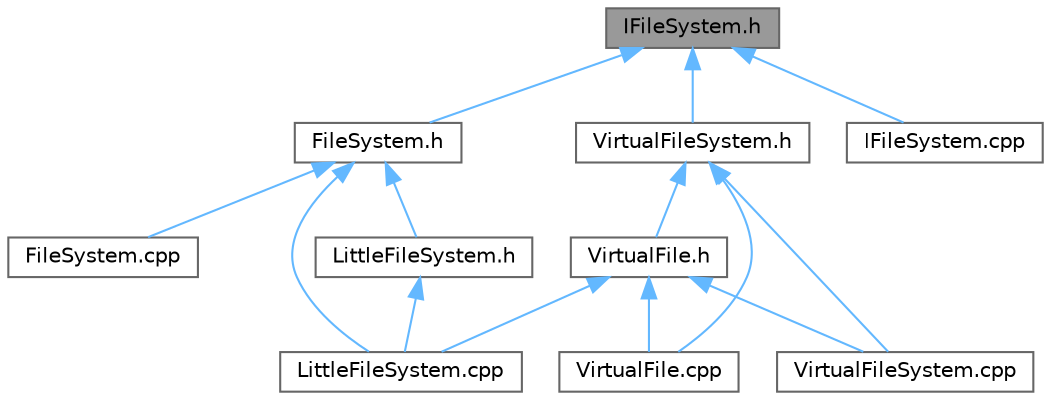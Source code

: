 digraph "IFileSystem.h"
{
 // LATEX_PDF_SIZE
  bgcolor="transparent";
  edge [fontname=Helvetica,fontsize=10,labelfontname=Helvetica,labelfontsize=10];
  node [fontname=Helvetica,fontsize=10,shape=box,height=0.2,width=0.4];
  Node1 [id="Node000001",label="IFileSystem.h",height=0.2,width=0.4,color="gray40", fillcolor="grey60", style="filled", fontcolor="black",tooltip=" "];
  Node1 -> Node2 [id="edge1_Node000001_Node000002",dir="back",color="steelblue1",style="solid",tooltip=" "];
  Node2 [id="Node000002",label="FileSystem.h",height=0.2,width=0.4,color="grey40", fillcolor="white", style="filled",URL="$_file_system_8h.html",tooltip=" "];
  Node2 -> Node3 [id="edge2_Node000002_Node000003",dir="back",color="steelblue1",style="solid",tooltip=" "];
  Node3 [id="Node000003",label="FileSystem.cpp",height=0.2,width=0.4,color="grey40", fillcolor="white", style="filled",URL="$_file_system_8cpp.html",tooltip=" "];
  Node2 -> Node4 [id="edge3_Node000002_Node000004",dir="back",color="steelblue1",style="solid",tooltip=" "];
  Node4 [id="Node000004",label="LittleFileSystem.cpp",height=0.2,width=0.4,color="grey40", fillcolor="white", style="filled",URL="$_little_file_system_8cpp.html",tooltip=" "];
  Node2 -> Node5 [id="edge4_Node000002_Node000005",dir="back",color="steelblue1",style="solid",tooltip=" "];
  Node5 [id="Node000005",label="LittleFileSystem.h",height=0.2,width=0.4,color="grey40", fillcolor="white", style="filled",URL="$_little_file_system_8h.html",tooltip=" "];
  Node5 -> Node4 [id="edge5_Node000005_Node000004",dir="back",color="steelblue1",style="solid",tooltip=" "];
  Node1 -> Node6 [id="edge6_Node000001_Node000006",dir="back",color="steelblue1",style="solid",tooltip=" "];
  Node6 [id="Node000006",label="IFileSystem.cpp",height=0.2,width=0.4,color="grey40", fillcolor="white", style="filled",URL="$_i_file_system_8cpp.html",tooltip=" "];
  Node1 -> Node7 [id="edge7_Node000001_Node000007",dir="back",color="steelblue1",style="solid",tooltip=" "];
  Node7 [id="Node000007",label="VirtualFileSystem.h",height=0.2,width=0.4,color="grey40", fillcolor="white", style="filled",URL="$_virtual_file_system_8h.html",tooltip=" "];
  Node7 -> Node8 [id="edge8_Node000007_Node000008",dir="back",color="steelblue1",style="solid",tooltip=" "];
  Node8 [id="Node000008",label="VirtualFile.cpp",height=0.2,width=0.4,color="grey40", fillcolor="white", style="filled",URL="$_virtual_file_8cpp.html",tooltip=" "];
  Node7 -> Node9 [id="edge9_Node000007_Node000009",dir="back",color="steelblue1",style="solid",tooltip=" "];
  Node9 [id="Node000009",label="VirtualFile.h",height=0.2,width=0.4,color="grey40", fillcolor="white", style="filled",URL="$_virtual_file_8h.html",tooltip=" "];
  Node9 -> Node4 [id="edge10_Node000009_Node000004",dir="back",color="steelblue1",style="solid",tooltip=" "];
  Node9 -> Node8 [id="edge11_Node000009_Node000008",dir="back",color="steelblue1",style="solid",tooltip=" "];
  Node9 -> Node10 [id="edge12_Node000009_Node000010",dir="back",color="steelblue1",style="solid",tooltip=" "];
  Node10 [id="Node000010",label="VirtualFileSystem.cpp",height=0.2,width=0.4,color="grey40", fillcolor="white", style="filled",URL="$_virtual_file_system_8cpp.html",tooltip=" "];
  Node7 -> Node10 [id="edge13_Node000007_Node000010",dir="back",color="steelblue1",style="solid",tooltip=" "];
}
